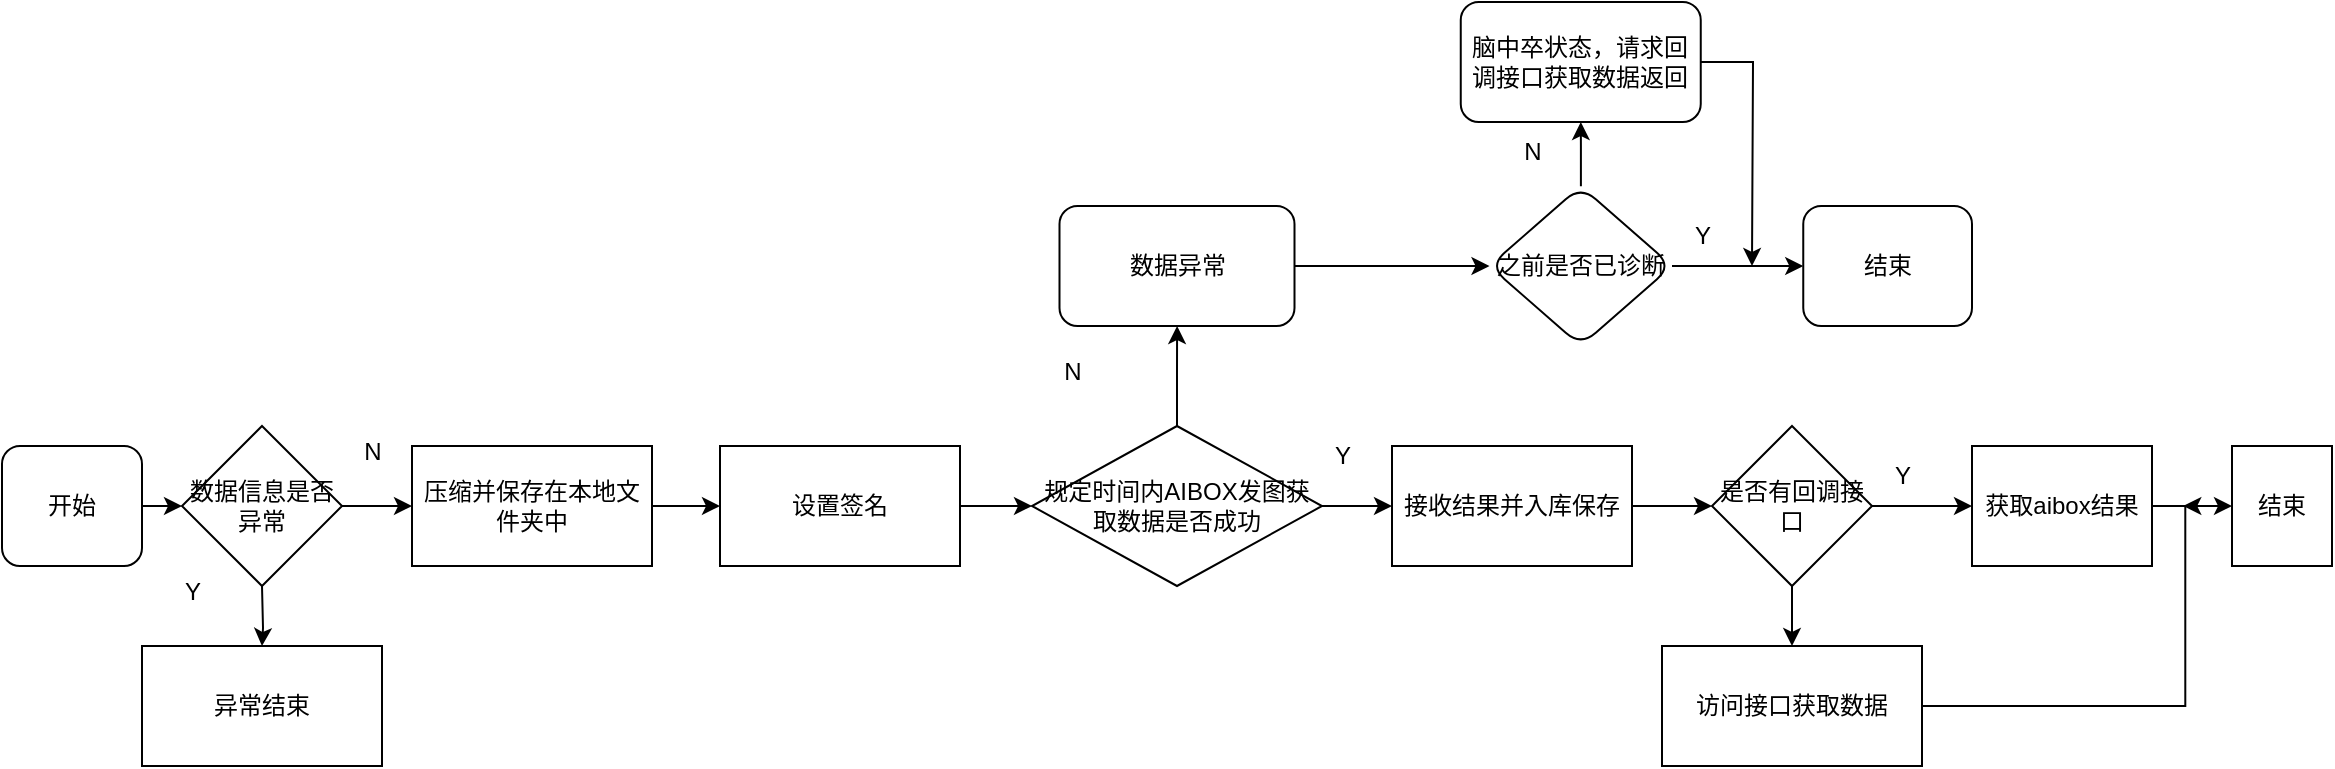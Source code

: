 <mxfile version="22.1.16" type="github">
  <diagram name="第 1 页" id="qFbkVEs34shHMdAte7nN">
    <mxGraphModel dx="1242" dy="543" grid="1" gridSize="10" guides="1" tooltips="1" connect="1" arrows="1" fold="1" page="1" pageScale="1" pageWidth="827" pageHeight="1169" math="0" shadow="0">
      <root>
        <mxCell id="0" />
        <mxCell id="1" parent="0" />
        <mxCell id="G_SbKrshi6JXisetyRN--3" value="" style="edgeStyle=orthogonalEdgeStyle;rounded=0;orthogonalLoop=1;jettySize=auto;html=1;" edge="1" parent="1" source="G_SbKrshi6JXisetyRN--1">
          <mxGeometry relative="1" as="geometry">
            <mxPoint x="145" y="270" as="targetPoint" />
          </mxGeometry>
        </mxCell>
        <mxCell id="G_SbKrshi6JXisetyRN--1" value="开始" style="rounded=1;whiteSpace=wrap;html=1;" vertex="1" parent="1">
          <mxGeometry x="55" y="240" width="70" height="60" as="geometry" />
        </mxCell>
        <mxCell id="G_SbKrshi6JXisetyRN--4" style="edgeStyle=orthogonalEdgeStyle;rounded=0;orthogonalLoop=1;jettySize=auto;html=1;exitX=0.5;exitY=1;exitDx=0;exitDy=0;" edge="1" parent="1" target="G_SbKrshi6JXisetyRN--5">
          <mxGeometry relative="1" as="geometry">
            <mxPoint x="185" y="340" as="targetPoint" />
            <mxPoint x="185" y="310" as="sourcePoint" />
          </mxGeometry>
        </mxCell>
        <mxCell id="G_SbKrshi6JXisetyRN--5" value="异常结束" style="rounded=0;whiteSpace=wrap;html=1;" vertex="1" parent="1">
          <mxGeometry x="125" y="340" width="120" height="60" as="geometry" />
        </mxCell>
        <mxCell id="G_SbKrshi6JXisetyRN--9" value="" style="edgeStyle=orthogonalEdgeStyle;rounded=0;orthogonalLoop=1;jettySize=auto;html=1;" edge="1" parent="1" source="G_SbKrshi6JXisetyRN--7" target="G_SbKrshi6JXisetyRN--8">
          <mxGeometry relative="1" as="geometry" />
        </mxCell>
        <mxCell id="G_SbKrshi6JXisetyRN--7" value="数据信息是否异常" style="rhombus;whiteSpace=wrap;html=1;" vertex="1" parent="1">
          <mxGeometry x="145" y="230" width="80" height="80" as="geometry" />
        </mxCell>
        <mxCell id="G_SbKrshi6JXisetyRN--11" value="" style="edgeStyle=orthogonalEdgeStyle;rounded=0;orthogonalLoop=1;jettySize=auto;html=1;" edge="1" parent="1" source="G_SbKrshi6JXisetyRN--8" target="G_SbKrshi6JXisetyRN--10">
          <mxGeometry relative="1" as="geometry" />
        </mxCell>
        <mxCell id="G_SbKrshi6JXisetyRN--8" value="压缩并保存在本地文件夹中" style="whiteSpace=wrap;html=1;" vertex="1" parent="1">
          <mxGeometry x="260" y="240" width="120" height="60" as="geometry" />
        </mxCell>
        <mxCell id="G_SbKrshi6JXisetyRN--13" value="" style="edgeStyle=orthogonalEdgeStyle;rounded=0;orthogonalLoop=1;jettySize=auto;html=1;" edge="1" parent="1" source="G_SbKrshi6JXisetyRN--10" target="G_SbKrshi6JXisetyRN--12">
          <mxGeometry relative="1" as="geometry" />
        </mxCell>
        <mxCell id="G_SbKrshi6JXisetyRN--10" value="设置签名" style="whiteSpace=wrap;html=1;" vertex="1" parent="1">
          <mxGeometry x="414" y="240" width="120" height="60" as="geometry" />
        </mxCell>
        <mxCell id="G_SbKrshi6JXisetyRN--15" value="" style="edgeStyle=orthogonalEdgeStyle;rounded=0;orthogonalLoop=1;jettySize=auto;html=1;" edge="1" parent="1" source="G_SbKrshi6JXisetyRN--12" target="G_SbKrshi6JXisetyRN--14">
          <mxGeometry relative="1" as="geometry" />
        </mxCell>
        <mxCell id="G_SbKrshi6JXisetyRN--31" style="edgeStyle=orthogonalEdgeStyle;rounded=0;orthogonalLoop=1;jettySize=auto;html=1;exitX=0.5;exitY=0;exitDx=0;exitDy=0;" edge="1" parent="1" source="G_SbKrshi6JXisetyRN--12" target="G_SbKrshi6JXisetyRN--32">
          <mxGeometry relative="1" as="geometry">
            <mxPoint x="643" y="200" as="targetPoint" />
          </mxGeometry>
        </mxCell>
        <mxCell id="G_SbKrshi6JXisetyRN--12" value="规定时间内AIBOX发图获取数据是否成功" style="rhombus;whiteSpace=wrap;html=1;" vertex="1" parent="1">
          <mxGeometry x="570" y="230" width="145" height="80" as="geometry" />
        </mxCell>
        <mxCell id="G_SbKrshi6JXisetyRN--17" value="" style="edgeStyle=orthogonalEdgeStyle;rounded=0;orthogonalLoop=1;jettySize=auto;html=1;" edge="1" parent="1" source="G_SbKrshi6JXisetyRN--14" target="G_SbKrshi6JXisetyRN--16">
          <mxGeometry relative="1" as="geometry" />
        </mxCell>
        <mxCell id="G_SbKrshi6JXisetyRN--14" value="接收结果并入库保存" style="whiteSpace=wrap;html=1;" vertex="1" parent="1">
          <mxGeometry x="750" y="240" width="120" height="60" as="geometry" />
        </mxCell>
        <mxCell id="G_SbKrshi6JXisetyRN--19" value="" style="edgeStyle=orthogonalEdgeStyle;rounded=0;orthogonalLoop=1;jettySize=auto;html=1;" edge="1" parent="1" source="G_SbKrshi6JXisetyRN--16" target="G_SbKrshi6JXisetyRN--18">
          <mxGeometry relative="1" as="geometry" />
        </mxCell>
        <mxCell id="G_SbKrshi6JXisetyRN--16" value="是否有回调接口" style="rhombus;whiteSpace=wrap;html=1;" vertex="1" parent="1">
          <mxGeometry x="910" y="230" width="80" height="80" as="geometry" />
        </mxCell>
        <mxCell id="G_SbKrshi6JXisetyRN--21" value="" style="edgeStyle=orthogonalEdgeStyle;rounded=0;orthogonalLoop=1;jettySize=auto;html=1;" edge="1" parent="1" source="G_SbKrshi6JXisetyRN--18" target="G_SbKrshi6JXisetyRN--20">
          <mxGeometry relative="1" as="geometry" />
        </mxCell>
        <mxCell id="G_SbKrshi6JXisetyRN--18" value="获取aibox结果" style="whiteSpace=wrap;html=1;" vertex="1" parent="1">
          <mxGeometry x="1040" y="240" width="90" height="60" as="geometry" />
        </mxCell>
        <mxCell id="G_SbKrshi6JXisetyRN--20" value="结束" style="whiteSpace=wrap;html=1;" vertex="1" parent="1">
          <mxGeometry x="1170" y="240" width="50" height="60" as="geometry" />
        </mxCell>
        <mxCell id="G_SbKrshi6JXisetyRN--30" value="" style="edgeStyle=orthogonalEdgeStyle;rounded=0;orthogonalLoop=1;jettySize=auto;html=1;" edge="1" parent="1">
          <mxGeometry relative="1" as="geometry">
            <mxPoint x="955.63" y="370" as="sourcePoint" />
            <mxPoint x="1145.63" y="270" as="targetPoint" />
            <Array as="points">
              <mxPoint x="1146.63" y="370" />
            </Array>
          </mxGeometry>
        </mxCell>
        <mxCell id="G_SbKrshi6JXisetyRN--23" value="访问接口获取数据" style="whiteSpace=wrap;html=1;" vertex="1" parent="1">
          <mxGeometry x="885" y="340" width="130" height="60" as="geometry" />
        </mxCell>
        <mxCell id="G_SbKrshi6JXisetyRN--34" value="" style="edgeStyle=orthogonalEdgeStyle;rounded=0;orthogonalLoop=1;jettySize=auto;html=1;" edge="1" parent="1" source="G_SbKrshi6JXisetyRN--32" target="G_SbKrshi6JXisetyRN--33">
          <mxGeometry relative="1" as="geometry" />
        </mxCell>
        <mxCell id="G_SbKrshi6JXisetyRN--32" value="数据异常" style="rounded=1;whiteSpace=wrap;html=1;" vertex="1" parent="1">
          <mxGeometry x="583.75" y="120" width="117.5" height="60" as="geometry" />
        </mxCell>
        <mxCell id="G_SbKrshi6JXisetyRN--36" value="" style="edgeStyle=orthogonalEdgeStyle;rounded=0;orthogonalLoop=1;jettySize=auto;html=1;" edge="1" parent="1" source="G_SbKrshi6JXisetyRN--33" target="G_SbKrshi6JXisetyRN--35">
          <mxGeometry relative="1" as="geometry" />
        </mxCell>
        <mxCell id="G_SbKrshi6JXisetyRN--38" value="" style="edgeStyle=orthogonalEdgeStyle;rounded=0;orthogonalLoop=1;jettySize=auto;html=1;" edge="1" parent="1" source="G_SbKrshi6JXisetyRN--33" target="G_SbKrshi6JXisetyRN--37">
          <mxGeometry relative="1" as="geometry" />
        </mxCell>
        <mxCell id="G_SbKrshi6JXisetyRN--33" value="之前是否已诊断" style="rhombus;whiteSpace=wrap;html=1;rounded=1;" vertex="1" parent="1">
          <mxGeometry x="798.75" y="110" width="91.25" height="80" as="geometry" />
        </mxCell>
        <mxCell id="G_SbKrshi6JXisetyRN--35" value="结束" style="whiteSpace=wrap;html=1;rounded=1;" vertex="1" parent="1">
          <mxGeometry x="955.63" y="120" width="84.37" height="60" as="geometry" />
        </mxCell>
        <mxCell id="G_SbKrshi6JXisetyRN--39" style="edgeStyle=orthogonalEdgeStyle;rounded=0;orthogonalLoop=1;jettySize=auto;html=1;exitX=1;exitY=0.5;exitDx=0;exitDy=0;" edge="1" parent="1" source="G_SbKrshi6JXisetyRN--37">
          <mxGeometry relative="1" as="geometry">
            <mxPoint x="930" y="150" as="targetPoint" />
          </mxGeometry>
        </mxCell>
        <mxCell id="G_SbKrshi6JXisetyRN--37" value="脑中卒状态，请求回调接口获取数据返回" style="whiteSpace=wrap;html=1;rounded=1;" vertex="1" parent="1">
          <mxGeometry x="784.375" y="18" width="120" height="60" as="geometry" />
        </mxCell>
        <mxCell id="G_SbKrshi6JXisetyRN--40" value="Y" style="text;html=1;align=center;verticalAlign=middle;resizable=0;points=[];autosize=1;strokeColor=none;fillColor=none;" vertex="1" parent="1">
          <mxGeometry x="135" y="298" width="30" height="30" as="geometry" />
        </mxCell>
        <mxCell id="G_SbKrshi6JXisetyRN--41" value="N" style="text;html=1;align=center;verticalAlign=middle;resizable=0;points=[];autosize=1;strokeColor=none;fillColor=none;" vertex="1" parent="1">
          <mxGeometry x="225" y="228" width="30" height="30" as="geometry" />
        </mxCell>
        <mxCell id="G_SbKrshi6JXisetyRN--42" value="N" style="text;html=1;align=center;verticalAlign=middle;resizable=0;points=[];autosize=1;strokeColor=none;fillColor=none;" vertex="1" parent="1">
          <mxGeometry x="575" y="188" width="30" height="30" as="geometry" />
        </mxCell>
        <mxCell id="G_SbKrshi6JXisetyRN--43" value="Y" style="text;html=1;align=center;verticalAlign=middle;resizable=0;points=[];autosize=1;strokeColor=none;fillColor=none;" vertex="1" parent="1">
          <mxGeometry x="710" y="230" width="30" height="30" as="geometry" />
        </mxCell>
        <mxCell id="G_SbKrshi6JXisetyRN--44" value="N" style="text;html=1;align=center;verticalAlign=middle;resizable=0;points=[];autosize=1;strokeColor=none;fillColor=none;" vertex="1" parent="1">
          <mxGeometry x="805" y="78" width="30" height="30" as="geometry" />
        </mxCell>
        <mxCell id="G_SbKrshi6JXisetyRN--45" value="Y" style="text;html=1;align=center;verticalAlign=middle;resizable=0;points=[];autosize=1;strokeColor=none;fillColor=none;" vertex="1" parent="1">
          <mxGeometry x="890" y="120" width="30" height="30" as="geometry" />
        </mxCell>
        <mxCell id="G_SbKrshi6JXisetyRN--47" value="Y" style="text;html=1;align=center;verticalAlign=middle;resizable=0;points=[];autosize=1;strokeColor=none;fillColor=none;" vertex="1" parent="1">
          <mxGeometry x="990" y="240" width="30" height="30" as="geometry" />
        </mxCell>
        <mxCell id="G_SbKrshi6JXisetyRN--51" value="" style="endArrow=classic;html=1;rounded=0;exitX=0.5;exitY=1;exitDx=0;exitDy=0;" edge="1" parent="1" source="G_SbKrshi6JXisetyRN--16" target="G_SbKrshi6JXisetyRN--23">
          <mxGeometry width="50" height="50" relative="1" as="geometry">
            <mxPoint x="755" y="378" as="sourcePoint" />
            <mxPoint x="805" y="328" as="targetPoint" />
          </mxGeometry>
        </mxCell>
      </root>
    </mxGraphModel>
  </diagram>
</mxfile>
